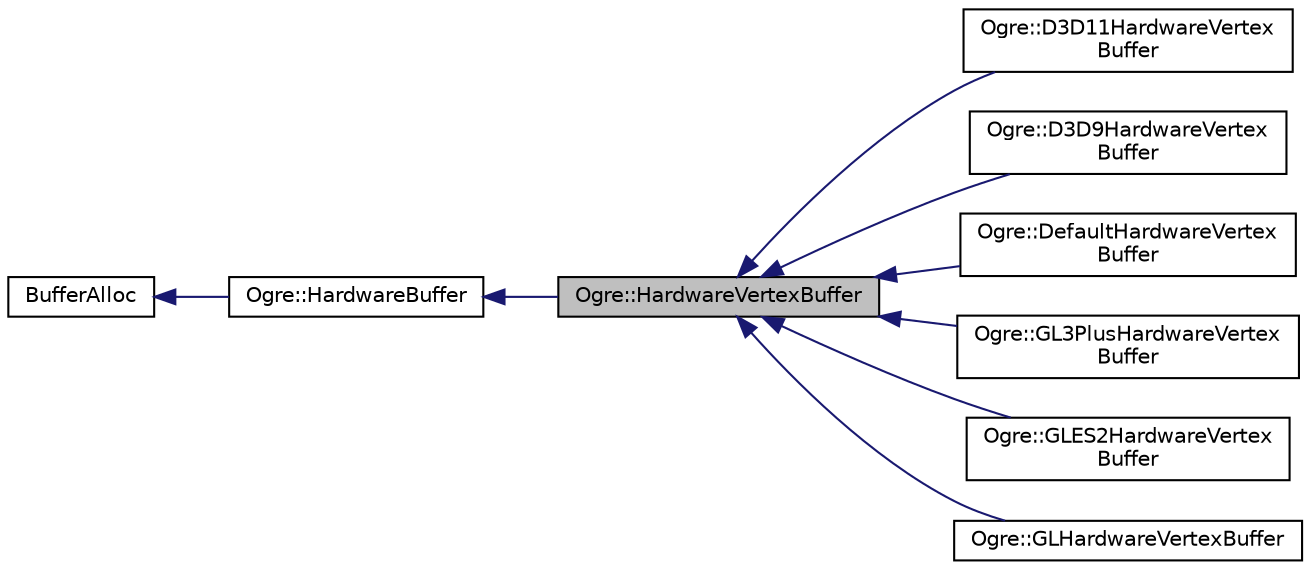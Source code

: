 digraph "Ogre::HardwareVertexBuffer"
{
  bgcolor="transparent";
  edge [fontname="Helvetica",fontsize="10",labelfontname="Helvetica",labelfontsize="10"];
  node [fontname="Helvetica",fontsize="10",shape=record];
  rankdir="LR";
  Node0 [label="Ogre::HardwareVertexBuffer",height=0.2,width=0.4,color="black", fillcolor="grey75", style="filled", fontcolor="black"];
  Node1 -> Node0 [dir="back",color="midnightblue",fontsize="10",style="solid",fontname="Helvetica"];
  Node1 [label="Ogre::HardwareBuffer",height=0.2,width=0.4,color="black",URL="$class_ogre_1_1_hardware_buffer.html",tooltip="Abstract class defining common features of hardware buffers. "];
  Node2 -> Node1 [dir="back",color="midnightblue",fontsize="10",style="solid",fontname="Helvetica"];
  Node2 [label="BufferAlloc",height=0.2,width=0.4,color="black",URL="$class_ogre_1_1_allocated_object.html"];
  Node0 -> Node3 [dir="back",color="midnightblue",fontsize="10",style="solid",fontname="Helvetica"];
  Node3 [label="Ogre::D3D11HardwareVertex\lBuffer",height=0.2,width=0.4,color="black",URL="$class_ogre_1_1_d3_d11_hardware_vertex_buffer.html",tooltip="Specialisation of HardwareVertexBuffer for D3D11. "];
  Node0 -> Node4 [dir="back",color="midnightblue",fontsize="10",style="solid",fontname="Helvetica"];
  Node4 [label="Ogre::D3D9HardwareVertex\lBuffer",height=0.2,width=0.4,color="black",URL="$class_ogre_1_1_d3_d9_hardware_vertex_buffer.html",tooltip="Specialisation of HardwareVertexBuffer for D3D9. "];
  Node0 -> Node5 [dir="back",color="midnightblue",fontsize="10",style="solid",fontname="Helvetica"];
  Node5 [label="Ogre::DefaultHardwareVertex\lBuffer",height=0.2,width=0.4,color="black",URL="$class_ogre_1_1_default_hardware_vertex_buffer.html",tooltip="Specialisation of HardwareVertexBuffer for emulation. "];
  Node0 -> Node6 [dir="back",color="midnightblue",fontsize="10",style="solid",fontname="Helvetica"];
  Node6 [label="Ogre::GL3PlusHardwareVertex\lBuffer",height=0.2,width=0.4,color="black",URL="$class_ogre_1_1_g_l3_plus_hardware_vertex_buffer.html",tooltip="Specialisation of HardwareVertexBuffer for OpenGL. "];
  Node0 -> Node7 [dir="back",color="midnightblue",fontsize="10",style="solid",fontname="Helvetica"];
  Node7 [label="Ogre::GLES2HardwareVertex\lBuffer",height=0.2,width=0.4,color="black",URL="$class_ogre_1_1_g_l_e_s2_hardware_vertex_buffer.html",tooltip="Specialisation of HardwareVertexBuffer for OpenGL ES. "];
  Node0 -> Node8 [dir="back",color="midnightblue",fontsize="10",style="solid",fontname="Helvetica"];
  Node8 [label="Ogre::GLHardwareVertexBuffer",height=0.2,width=0.4,color="black",URL="$class_ogre_1_1_g_l_hardware_vertex_buffer.html",tooltip="Specialisation of HardwareVertexBuffer for OpenGL. "];
}
